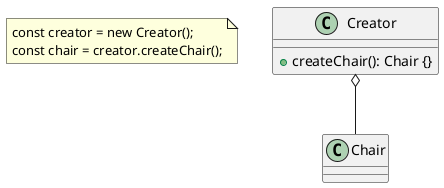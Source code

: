 @startuml
note as n2
const creator = new Creator();
const chair = creator.createChair();
end note

class Creator {
    + createChair(): Chair {}
}

class Chair {}

Creator o-- Chair
@enduml